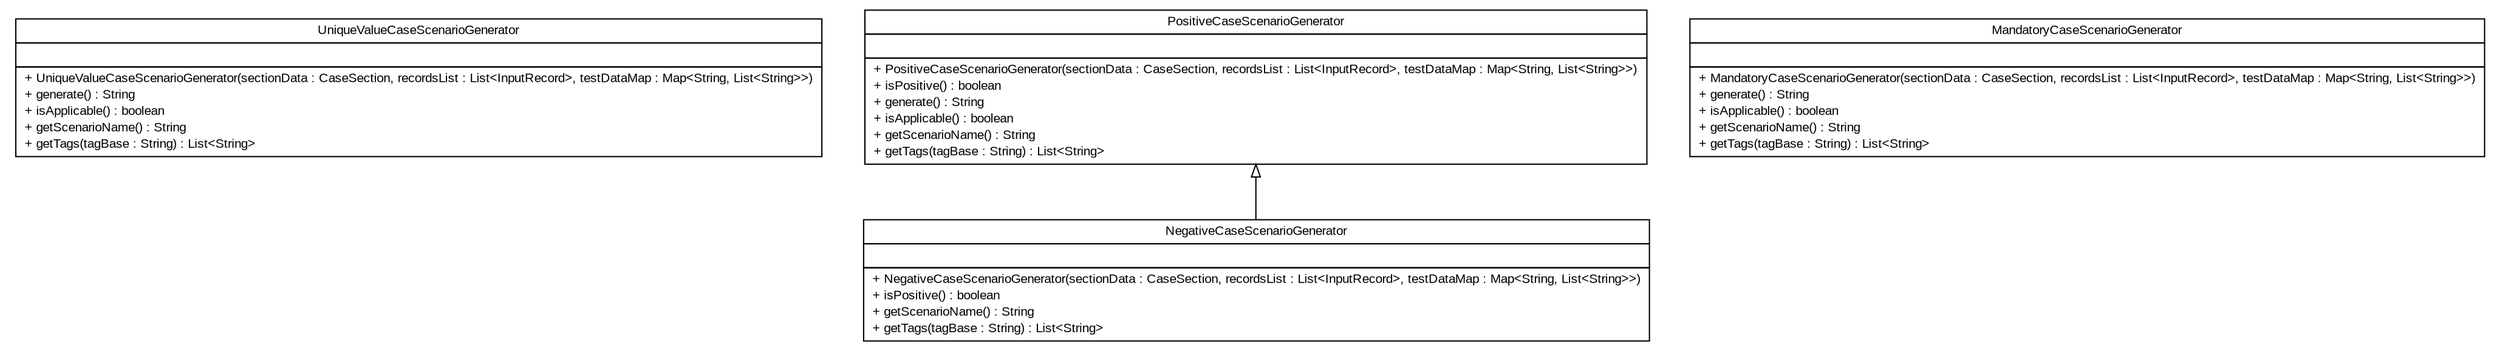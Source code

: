 #!/usr/local/bin/dot
#
# Class diagram 
# Generated by UMLGraph version R5_6 (http://www.umlgraph.org/)
#

digraph G {
	edge [fontname="arial",fontsize=10,labelfontname="arial",labelfontsize=10];
	node [fontname="arial",fontsize=10,shape=plaintext];
	nodesep=0.25;
	ranksep=0.5;
	// com.github.mkolisnyk.aerial.datagenerators.cases.UniqueValueCaseScenarioGenerator
	c410 [label=<<table title="com.github.mkolisnyk.aerial.datagenerators.cases.UniqueValueCaseScenarioGenerator" border="0" cellborder="1" cellspacing="0" cellpadding="2" port="p" href="./UniqueValueCaseScenarioGenerator.html">
		<tr><td><table border="0" cellspacing="0" cellpadding="1">
<tr><td align="center" balign="center"> UniqueValueCaseScenarioGenerator </td></tr>
		</table></td></tr>
		<tr><td><table border="0" cellspacing="0" cellpadding="1">
<tr><td align="left" balign="left">  </td></tr>
		</table></td></tr>
		<tr><td><table border="0" cellspacing="0" cellpadding="1">
<tr><td align="left" balign="left"> + UniqueValueCaseScenarioGenerator(sectionData : CaseSection, recordsList : List&lt;InputRecord&gt;, testDataMap : Map&lt;String, List&lt;String&gt;&gt;) </td></tr>
<tr><td align="left" balign="left"> + generate() : String </td></tr>
<tr><td align="left" balign="left"> + isApplicable() : boolean </td></tr>
<tr><td align="left" balign="left"> + getScenarioName() : String </td></tr>
<tr><td align="left" balign="left"> + getTags(tagBase : String) : List&lt;String&gt; </td></tr>
		</table></td></tr>
		</table>>, URL="./UniqueValueCaseScenarioGenerator.html", fontname="arial", fontcolor="black", fontsize=10.0];
	// com.github.mkolisnyk.aerial.datagenerators.cases.PositiveCaseScenarioGenerator
	c411 [label=<<table title="com.github.mkolisnyk.aerial.datagenerators.cases.PositiveCaseScenarioGenerator" border="0" cellborder="1" cellspacing="0" cellpadding="2" port="p" href="./PositiveCaseScenarioGenerator.html">
		<tr><td><table border="0" cellspacing="0" cellpadding="1">
<tr><td align="center" balign="center"> PositiveCaseScenarioGenerator </td></tr>
		</table></td></tr>
		<tr><td><table border="0" cellspacing="0" cellpadding="1">
<tr><td align="left" balign="left">  </td></tr>
		</table></td></tr>
		<tr><td><table border="0" cellspacing="0" cellpadding="1">
<tr><td align="left" balign="left"> + PositiveCaseScenarioGenerator(sectionData : CaseSection, recordsList : List&lt;InputRecord&gt;, testDataMap : Map&lt;String, List&lt;String&gt;&gt;) </td></tr>
<tr><td align="left" balign="left"> + isPositive() : boolean </td></tr>
<tr><td align="left" balign="left"> + generate() : String </td></tr>
<tr><td align="left" balign="left"> + isApplicable() : boolean </td></tr>
<tr><td align="left" balign="left"> + getScenarioName() : String </td></tr>
<tr><td align="left" balign="left"> + getTags(tagBase : String) : List&lt;String&gt; </td></tr>
		</table></td></tr>
		</table>>, URL="./PositiveCaseScenarioGenerator.html", fontname="arial", fontcolor="black", fontsize=10.0];
	// com.github.mkolisnyk.aerial.datagenerators.cases.NegativeCaseScenarioGenerator
	c412 [label=<<table title="com.github.mkolisnyk.aerial.datagenerators.cases.NegativeCaseScenarioGenerator" border="0" cellborder="1" cellspacing="0" cellpadding="2" port="p" href="./NegativeCaseScenarioGenerator.html">
		<tr><td><table border="0" cellspacing="0" cellpadding="1">
<tr><td align="center" balign="center"> NegativeCaseScenarioGenerator </td></tr>
		</table></td></tr>
		<tr><td><table border="0" cellspacing="0" cellpadding="1">
<tr><td align="left" balign="left">  </td></tr>
		</table></td></tr>
		<tr><td><table border="0" cellspacing="0" cellpadding="1">
<tr><td align="left" balign="left"> + NegativeCaseScenarioGenerator(sectionData : CaseSection, recordsList : List&lt;InputRecord&gt;, testDataMap : Map&lt;String, List&lt;String&gt;&gt;) </td></tr>
<tr><td align="left" balign="left"> + isPositive() : boolean </td></tr>
<tr><td align="left" balign="left"> + getScenarioName() : String </td></tr>
<tr><td align="left" balign="left"> + getTags(tagBase : String) : List&lt;String&gt; </td></tr>
		</table></td></tr>
		</table>>, URL="./NegativeCaseScenarioGenerator.html", fontname="arial", fontcolor="black", fontsize=10.0];
	// com.github.mkolisnyk.aerial.datagenerators.cases.MandatoryCaseScenarioGenerator
	c413 [label=<<table title="com.github.mkolisnyk.aerial.datagenerators.cases.MandatoryCaseScenarioGenerator" border="0" cellborder="1" cellspacing="0" cellpadding="2" port="p" href="./MandatoryCaseScenarioGenerator.html">
		<tr><td><table border="0" cellspacing="0" cellpadding="1">
<tr><td align="center" balign="center"> MandatoryCaseScenarioGenerator </td></tr>
		</table></td></tr>
		<tr><td><table border="0" cellspacing="0" cellpadding="1">
<tr><td align="left" balign="left">  </td></tr>
		</table></td></tr>
		<tr><td><table border="0" cellspacing="0" cellpadding="1">
<tr><td align="left" balign="left"> + MandatoryCaseScenarioGenerator(sectionData : CaseSection, recordsList : List&lt;InputRecord&gt;, testDataMap : Map&lt;String, List&lt;String&gt;&gt;) </td></tr>
<tr><td align="left" balign="left"> + generate() : String </td></tr>
<tr><td align="left" balign="left"> + isApplicable() : boolean </td></tr>
<tr><td align="left" balign="left"> + getScenarioName() : String </td></tr>
<tr><td align="left" balign="left"> + getTags(tagBase : String) : List&lt;String&gt; </td></tr>
		</table></td></tr>
		</table>>, URL="./MandatoryCaseScenarioGenerator.html", fontname="arial", fontcolor="black", fontsize=10.0];
	//com.github.mkolisnyk.aerial.datagenerators.cases.NegativeCaseScenarioGenerator extends com.github.mkolisnyk.aerial.datagenerators.cases.PositiveCaseScenarioGenerator
	c411:p -> c412:p [dir=back,arrowtail=empty];
}

